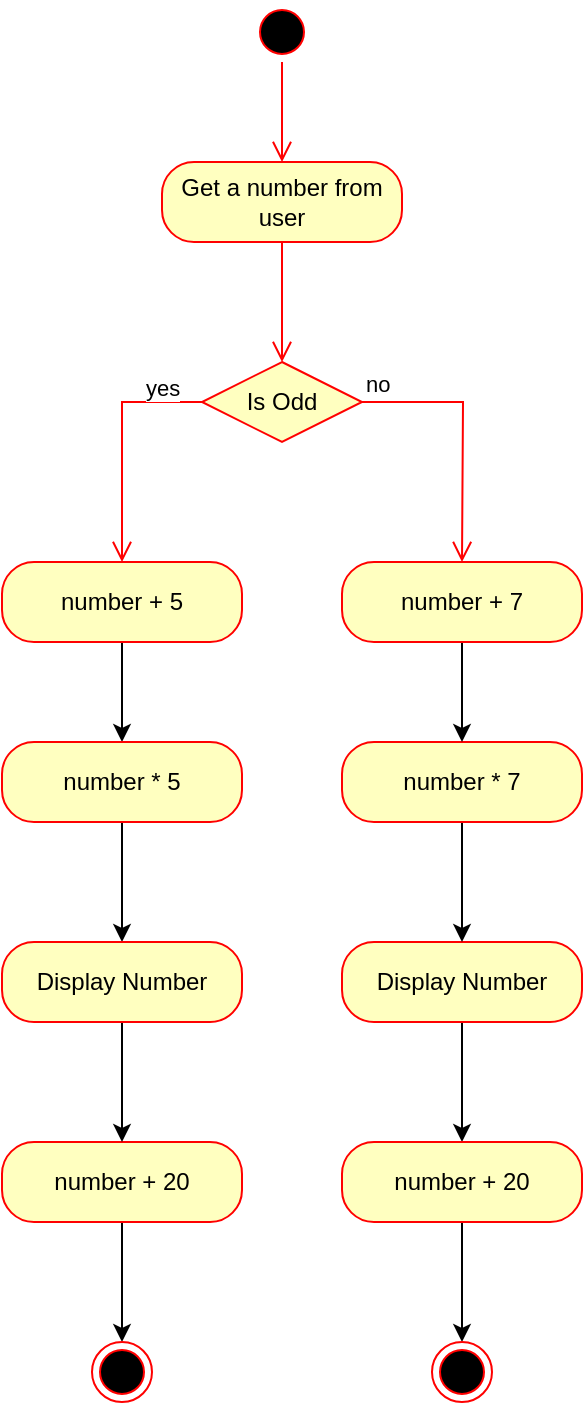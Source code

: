 <mxfile version="21.5.0" pages="3">
  <diagram id="lXVNMkklElYa1qJjn0L_" name="Page-2">
    <mxGraphModel dx="1274" dy="677" grid="1" gridSize="10" guides="1" tooltips="1" connect="1" arrows="1" fold="1" page="1" pageScale="1" pageWidth="850" pageHeight="1100" math="0" shadow="0">
      <root>
        <mxCell id="0" />
        <mxCell id="1" parent="0" />
        <mxCell id="rJ1ip1AXwFcZ1gjR7ADP-3" value="" style="ellipse;html=1;shape=startState;fillColor=#000000;strokeColor=#ff0000;" vertex="1" parent="1">
          <mxGeometry x="405" y="80" width="30" height="30" as="geometry" />
        </mxCell>
        <mxCell id="rJ1ip1AXwFcZ1gjR7ADP-4" value="" style="edgeStyle=orthogonalEdgeStyle;html=1;verticalAlign=bottom;endArrow=open;endSize=8;strokeColor=#ff0000;rounded=0;entryX=0.5;entryY=0;entryDx=0;entryDy=0;" edge="1" source="rJ1ip1AXwFcZ1gjR7ADP-3" parent="1" target="rJ1ip1AXwFcZ1gjR7ADP-5">
          <mxGeometry relative="1" as="geometry">
            <mxPoint x="450" y="100" as="targetPoint" />
            <Array as="points">
              <mxPoint x="420" y="150" />
              <mxPoint x="420" y="150" />
            </Array>
          </mxGeometry>
        </mxCell>
        <mxCell id="rJ1ip1AXwFcZ1gjR7ADP-5" value="Get a number from user" style="rounded=1;whiteSpace=wrap;html=1;arcSize=40;fontColor=#000000;fillColor=#ffffc0;strokeColor=#ff0000;" vertex="1" parent="1">
          <mxGeometry x="360" y="160" width="120" height="40" as="geometry" />
        </mxCell>
        <mxCell id="rJ1ip1AXwFcZ1gjR7ADP-6" value="" style="edgeStyle=orthogonalEdgeStyle;html=1;verticalAlign=bottom;endArrow=open;endSize=8;strokeColor=#ff0000;rounded=0;" edge="1" source="rJ1ip1AXwFcZ1gjR7ADP-5" parent="1" target="rJ1ip1AXwFcZ1gjR7ADP-7">
          <mxGeometry relative="1" as="geometry">
            <mxPoint x="420" y="240" as="targetPoint" />
          </mxGeometry>
        </mxCell>
        <mxCell id="rJ1ip1AXwFcZ1gjR7ADP-7" value="Is Odd" style="rhombus;whiteSpace=wrap;html=1;fontColor=#000000;fillColor=#ffffc0;strokeColor=#ff0000;" vertex="1" parent="1">
          <mxGeometry x="380" y="260" width="80" height="40" as="geometry" />
        </mxCell>
        <mxCell id="rJ1ip1AXwFcZ1gjR7ADP-8" value="no" style="edgeStyle=orthogonalEdgeStyle;html=1;align=left;verticalAlign=bottom;endArrow=open;endSize=8;strokeColor=#ff0000;rounded=0;" edge="1" source="rJ1ip1AXwFcZ1gjR7ADP-7" parent="1">
          <mxGeometry x="-1" relative="1" as="geometry">
            <mxPoint x="510" y="360" as="targetPoint" />
          </mxGeometry>
        </mxCell>
        <mxCell id="rJ1ip1AXwFcZ1gjR7ADP-9" value="yes" style="edgeStyle=orthogonalEdgeStyle;html=1;align=left;verticalAlign=top;endArrow=open;endSize=8;strokeColor=#ff0000;rounded=0;" edge="1" source="rJ1ip1AXwFcZ1gjR7ADP-7" parent="1">
          <mxGeometry x="-0.5" y="-20" relative="1" as="geometry">
            <mxPoint x="340" y="360" as="targetPoint" />
            <Array as="points">
              <mxPoint x="340" y="280" />
            </Array>
            <mxPoint as="offset" />
          </mxGeometry>
        </mxCell>
        <mxCell id="rJ1ip1AXwFcZ1gjR7ADP-38" value="" style="edgeStyle=orthogonalEdgeStyle;rounded=0;orthogonalLoop=1;jettySize=auto;html=1;" edge="1" parent="1" source="rJ1ip1AXwFcZ1gjR7ADP-10" target="rJ1ip1AXwFcZ1gjR7ADP-12">
          <mxGeometry relative="1" as="geometry" />
        </mxCell>
        <mxCell id="rJ1ip1AXwFcZ1gjR7ADP-10" value="number + 5" style="rounded=1;whiteSpace=wrap;html=1;arcSize=40;fontColor=#000000;fillColor=#ffffc0;strokeColor=#ff0000;" vertex="1" parent="1">
          <mxGeometry x="280" y="360" width="120" height="40" as="geometry" />
        </mxCell>
        <mxCell id="rJ1ip1AXwFcZ1gjR7ADP-39" value="" style="edgeStyle=orthogonalEdgeStyle;rounded=0;orthogonalLoop=1;jettySize=auto;html=1;" edge="1" parent="1" source="rJ1ip1AXwFcZ1gjR7ADP-12" target="rJ1ip1AXwFcZ1gjR7ADP-14">
          <mxGeometry relative="1" as="geometry" />
        </mxCell>
        <mxCell id="rJ1ip1AXwFcZ1gjR7ADP-12" value="number * 5" style="rounded=1;whiteSpace=wrap;html=1;arcSize=40;fontColor=#000000;fillColor=#ffffc0;strokeColor=#ff0000;" vertex="1" parent="1">
          <mxGeometry x="280" y="450" width="120" height="40" as="geometry" />
        </mxCell>
        <mxCell id="rJ1ip1AXwFcZ1gjR7ADP-51" value="" style="edgeStyle=orthogonalEdgeStyle;rounded=0;orthogonalLoop=1;jettySize=auto;html=1;" edge="1" parent="1" source="rJ1ip1AXwFcZ1gjR7ADP-16" target="rJ1ip1AXwFcZ1gjR7ADP-36">
          <mxGeometry relative="1" as="geometry" />
        </mxCell>
        <mxCell id="rJ1ip1AXwFcZ1gjR7ADP-16" value="number + 20" style="rounded=1;whiteSpace=wrap;html=1;arcSize=40;fontColor=#000000;fillColor=#ffffc0;strokeColor=#ff0000;" vertex="1" parent="1">
          <mxGeometry x="280" y="650" width="120" height="40" as="geometry" />
        </mxCell>
        <mxCell id="rJ1ip1AXwFcZ1gjR7ADP-43" value="" style="edgeStyle=orthogonalEdgeStyle;rounded=0;orthogonalLoop=1;jettySize=auto;html=1;" edge="1" parent="1" source="rJ1ip1AXwFcZ1gjR7ADP-27" target="rJ1ip1AXwFcZ1gjR7ADP-33">
          <mxGeometry relative="1" as="geometry" />
        </mxCell>
        <mxCell id="rJ1ip1AXwFcZ1gjR7ADP-27" value="Display Number " style="rounded=1;whiteSpace=wrap;html=1;arcSize=40;fontColor=#000000;fillColor=#ffffc0;strokeColor=#ff0000;" vertex="1" parent="1">
          <mxGeometry x="450" y="550" width="120" height="40" as="geometry" />
        </mxCell>
        <mxCell id="rJ1ip1AXwFcZ1gjR7ADP-42" value="" style="edgeStyle=orthogonalEdgeStyle;rounded=0;orthogonalLoop=1;jettySize=auto;html=1;" edge="1" parent="1" source="rJ1ip1AXwFcZ1gjR7ADP-29" target="rJ1ip1AXwFcZ1gjR7ADP-27">
          <mxGeometry relative="1" as="geometry" />
        </mxCell>
        <mxCell id="rJ1ip1AXwFcZ1gjR7ADP-29" value="number * 7" style="rounded=1;whiteSpace=wrap;html=1;arcSize=40;fontColor=#000000;fillColor=#ffffc0;strokeColor=#ff0000;" vertex="1" parent="1">
          <mxGeometry x="450" y="450" width="120" height="40" as="geometry" />
        </mxCell>
        <mxCell id="rJ1ip1AXwFcZ1gjR7ADP-41" value="" style="edgeStyle=orthogonalEdgeStyle;rounded=0;orthogonalLoop=1;jettySize=auto;html=1;" edge="1" parent="1" source="rJ1ip1AXwFcZ1gjR7ADP-31" target="rJ1ip1AXwFcZ1gjR7ADP-29">
          <mxGeometry relative="1" as="geometry" />
        </mxCell>
        <mxCell id="rJ1ip1AXwFcZ1gjR7ADP-31" value="number + 7" style="rounded=1;whiteSpace=wrap;html=1;arcSize=40;fontColor=#000000;fillColor=#ffffc0;strokeColor=#ff0000;" vertex="1" parent="1">
          <mxGeometry x="450" y="360" width="120" height="40" as="geometry" />
        </mxCell>
        <mxCell id="rJ1ip1AXwFcZ1gjR7ADP-52" value="" style="edgeStyle=orthogonalEdgeStyle;rounded=0;orthogonalLoop=1;jettySize=auto;html=1;" edge="1" parent="1" source="rJ1ip1AXwFcZ1gjR7ADP-33" target="rJ1ip1AXwFcZ1gjR7ADP-50">
          <mxGeometry relative="1" as="geometry" />
        </mxCell>
        <mxCell id="rJ1ip1AXwFcZ1gjR7ADP-33" value="number + 20" style="rounded=1;whiteSpace=wrap;html=1;arcSize=40;fontColor=#000000;fillColor=#ffffc0;strokeColor=#ff0000;" vertex="1" parent="1">
          <mxGeometry x="450" y="650" width="120" height="40" as="geometry" />
        </mxCell>
        <mxCell id="rJ1ip1AXwFcZ1gjR7ADP-40" value="" style="edgeStyle=orthogonalEdgeStyle;rounded=0;orthogonalLoop=1;jettySize=auto;html=1;" edge="1" parent="1" source="rJ1ip1AXwFcZ1gjR7ADP-14" target="rJ1ip1AXwFcZ1gjR7ADP-16">
          <mxGeometry relative="1" as="geometry" />
        </mxCell>
        <mxCell id="rJ1ip1AXwFcZ1gjR7ADP-14" value="Display Number " style="rounded=1;whiteSpace=wrap;html=1;arcSize=40;fontColor=#000000;fillColor=#ffffc0;strokeColor=#ff0000;" vertex="1" parent="1">
          <mxGeometry x="280" y="550" width="120" height="40" as="geometry" />
        </mxCell>
        <mxCell id="rJ1ip1AXwFcZ1gjR7ADP-36" value="" style="ellipse;html=1;shape=endState;fillColor=#000000;strokeColor=#ff0000;" vertex="1" parent="1">
          <mxGeometry x="325" y="750" width="30" height="30" as="geometry" />
        </mxCell>
        <mxCell id="rJ1ip1AXwFcZ1gjR7ADP-50" value="" style="ellipse;html=1;shape=endState;fillColor=#000000;strokeColor=#ff0000;" vertex="1" parent="1">
          <mxGeometry x="495" y="750" width="30" height="30" as="geometry" />
        </mxCell>
      </root>
    </mxGraphModel>
  </diagram>
  <diagram id="L3knT8BP30ZGt4Ct5Z5X" name="Page-3">
    <mxGraphModel dx="1274" dy="677" grid="1" gridSize="10" guides="1" tooltips="1" connect="1" arrows="1" fold="1" page="1" pageScale="1" pageWidth="850" pageHeight="1100" math="0" shadow="0">
      <root>
        <mxCell id="0" />
        <mxCell id="1" parent="0" />
        <mxCell id="oMeNW5K8frvR-J2eTh7L-1" value="" style="ellipse;html=1;shape=startState;fillColor=#000000;strokeColor=#ff0000;" vertex="1" parent="1">
          <mxGeometry x="410" y="340" width="30" height="30" as="geometry" />
        </mxCell>
        <mxCell id="oMeNW5K8frvR-J2eTh7L-2" value="" style="edgeStyle=orthogonalEdgeStyle;html=1;verticalAlign=bottom;endArrow=open;endSize=8;strokeColor=#ff0000;rounded=0;" edge="1" source="oMeNW5K8frvR-J2eTh7L-1" parent="1" target="oMeNW5K8frvR-J2eTh7L-3">
          <mxGeometry relative="1" as="geometry">
            <mxPoint x="425" y="430" as="targetPoint" />
          </mxGeometry>
        </mxCell>
        <mxCell id="oMeNW5K8frvR-J2eTh7L-8" value="" style="edgeStyle=orthogonalEdgeStyle;rounded=0;orthogonalLoop=1;jettySize=auto;html=1;" edge="1" parent="1" source="oMeNW5K8frvR-J2eTh7L-3" target="oMeNW5K8frvR-J2eTh7L-5">
          <mxGeometry relative="1" as="geometry" />
        </mxCell>
        <mxCell id="oMeNW5K8frvR-J2eTh7L-3" value="Create Order" style="rounded=1;whiteSpace=wrap;html=1;arcSize=40;fontColor=#000000;fillColor=#ffffc0;strokeColor=#ff0000;" vertex="1" parent="1">
          <mxGeometry x="365" y="430" width="120" height="40" as="geometry" />
        </mxCell>
        <mxCell id="oMeNW5K8frvR-J2eTh7L-5" value="&lt;div&gt;isPrimeMember&lt;/div&gt;&lt;div&gt;&lt;br&gt;&lt;/div&gt;" style="rhombus;whiteSpace=wrap;html=1;fontColor=#000000;fillColor=#ffffc0;strokeColor=#ff0000;" vertex="1" parent="1">
          <mxGeometry x="358" y="515" width="135" height="70" as="geometry" />
        </mxCell>
        <mxCell id="oMeNW5K8frvR-J2eTh7L-6" value="no" style="edgeStyle=orthogonalEdgeStyle;html=1;align=left;verticalAlign=bottom;endArrow=open;endSize=8;strokeColor=#ff0000;rounded=0;" edge="1" source="oMeNW5K8frvR-J2eTh7L-5" parent="1">
          <mxGeometry x="-1" relative="1" as="geometry">
            <mxPoint x="530" y="640" as="targetPoint" />
            <Array as="points">
              <mxPoint x="530" y="550" />
            </Array>
          </mxGeometry>
        </mxCell>
        <mxCell id="oMeNW5K8frvR-J2eTh7L-7" value="yes" style="edgeStyle=orthogonalEdgeStyle;html=1;align=left;verticalAlign=top;endArrow=open;endSize=8;strokeColor=#ff0000;rounded=0;" edge="1" source="oMeNW5K8frvR-J2eTh7L-5" parent="1">
          <mxGeometry x="-0.591" y="-30" relative="1" as="geometry">
            <mxPoint x="320" y="640" as="targetPoint" />
            <Array as="points">
              <mxPoint x="320" y="550" />
              <mxPoint x="320" y="590" />
            </Array>
            <mxPoint as="offset" />
          </mxGeometry>
        </mxCell>
        <mxCell id="oMeNW5K8frvR-J2eTh7L-33" value="" style="edgeStyle=orthogonalEdgeStyle;rounded=0;orthogonalLoop=1;jettySize=auto;html=1;" edge="1" parent="1" source="oMeNW5K8frvR-J2eTh7L-9" target="oMeNW5K8frvR-J2eTh7L-31">
          <mxGeometry relative="1" as="geometry" />
        </mxCell>
        <mxCell id="oMeNW5K8frvR-J2eTh7L-9" value="" style="shape=line;html=1;strokeWidth=6;strokeColor=#ff0000;" vertex="1" parent="1">
          <mxGeometry x="320" y="760" width="220" height="10" as="geometry" />
        </mxCell>
        <mxCell id="oMeNW5K8frvR-J2eTh7L-20" value="" style="edgeStyle=orthogonalEdgeStyle;rounded=0;orthogonalLoop=1;jettySize=auto;html=1;" edge="1" parent="1" source="oMeNW5K8frvR-J2eTh7L-11" target="oMeNW5K8frvR-J2eTh7L-9">
          <mxGeometry relative="1" as="geometry" />
        </mxCell>
        <mxCell id="oMeNW5K8frvR-J2eTh7L-11" value="Prime Dispatch" style="rounded=1;whiteSpace=wrap;html=1;arcSize=40;fontColor=#000000;fillColor=#ffffc0;strokeColor=#ff0000;" vertex="1" parent="1">
          <mxGeometry x="260" y="640" width="120" height="40" as="geometry" />
        </mxCell>
        <mxCell id="oMeNW5K8frvR-J2eTh7L-21" value="" style="edgeStyle=orthogonalEdgeStyle;rounded=0;orthogonalLoop=1;jettySize=auto;html=1;" edge="1" parent="1" source="oMeNW5K8frvR-J2eTh7L-16" target="oMeNW5K8frvR-J2eTh7L-9">
          <mxGeometry relative="1" as="geometry" />
        </mxCell>
        <mxCell id="oMeNW5K8frvR-J2eTh7L-16" value="Regular Dispatch" style="rounded=1;whiteSpace=wrap;html=1;arcSize=40;fontColor=#000000;fillColor=#ffffc0;strokeColor=#ff0000;" vertex="1" parent="1">
          <mxGeometry x="470" y="640" width="120" height="40" as="geometry" />
        </mxCell>
        <mxCell id="oMeNW5K8frvR-J2eTh7L-31" value="Generate Invoice" style="rounded=1;whiteSpace=wrap;html=1;arcSize=40;fontColor=#000000;fillColor=#ffffc0;strokeColor=#ff0000;" vertex="1" parent="1">
          <mxGeometry x="370" y="820" width="120" height="40" as="geometry" />
        </mxCell>
        <mxCell id="oMeNW5K8frvR-J2eTh7L-32" value="" style="edgeStyle=orthogonalEdgeStyle;html=1;verticalAlign=bottom;endArrow=open;endSize=8;strokeColor=#ff0000;rounded=0;" edge="1" source="oMeNW5K8frvR-J2eTh7L-31" parent="1">
          <mxGeometry relative="1" as="geometry">
            <mxPoint x="430" y="920" as="targetPoint" />
          </mxGeometry>
        </mxCell>
        <mxCell id="oMeNW5K8frvR-J2eTh7L-34" value="" style="ellipse;html=1;shape=endState;fillColor=#000000;strokeColor=#ff0000;" vertex="1" parent="1">
          <mxGeometry x="415" y="920" width="30" height="30" as="geometry" />
        </mxCell>
      </root>
    </mxGraphModel>
  </diagram>
  <diagram id="41VwiAR67gNY8cVeBF2E" name="Page-4">
    <mxGraphModel dx="1499" dy="796" grid="1" gridSize="10" guides="1" tooltips="1" connect="1" arrows="1" fold="1" page="1" pageScale="1" pageWidth="850" pageHeight="1100" math="0" shadow="0">
      <root>
        <mxCell id="0" />
        <mxCell id="1" parent="0" />
        <mxCell id="Jh90s6siLC83HZw3vAkv-33" value="" style="edgeStyle=orthogonalEdgeStyle;rounded=0;orthogonalLoop=1;jettySize=auto;html=1;" edge="1" parent="1" source="Jh90s6siLC83HZw3vAkv-1" target="Jh90s6siLC83HZw3vAkv-3">
          <mxGeometry relative="1" as="geometry" />
        </mxCell>
        <mxCell id="Jh90s6siLC83HZw3vAkv-1" value="" style="ellipse;html=1;shape=startState;fillColor=#000000;strokeColor=#ff0000;" vertex="1" parent="1">
          <mxGeometry x="405" y="280" width="30" height="30" as="geometry" />
        </mxCell>
        <mxCell id="Jh90s6siLC83HZw3vAkv-35" style="edgeStyle=orthogonalEdgeStyle;rounded=0;orthogonalLoop=1;jettySize=auto;html=1;" edge="1" parent="1" source="Jh90s6siLC83HZw3vAkv-3" target="Jh90s6siLC83HZw3vAkv-5">
          <mxGeometry relative="1" as="geometry" />
        </mxCell>
        <mxCell id="Jh90s6siLC83HZw3vAkv-3" value="User logs into the System" style="rounded=1;whiteSpace=wrap;html=1;arcSize=40;fontColor=#000000;fillColor=#ffffc0;strokeColor=#ff0000;" vertex="1" parent="1">
          <mxGeometry x="360" y="370" width="120" height="40" as="geometry" />
        </mxCell>
        <mxCell id="Jh90s6siLC83HZw3vAkv-23" style="edgeStyle=orthogonalEdgeStyle;rounded=0;orthogonalLoop=1;jettySize=auto;html=1;entryX=0.567;entryY=0.05;entryDx=0;entryDy=0;entryPerimeter=0;" edge="1" parent="1" source="Jh90s6siLC83HZw3vAkv-5" target="Jh90s6siLC83HZw3vAkv-7">
          <mxGeometry relative="1" as="geometry" />
        </mxCell>
        <mxCell id="Jh90s6siLC83HZw3vAkv-24" style="edgeStyle=orthogonalEdgeStyle;rounded=0;orthogonalLoop=1;jettySize=auto;html=1;entryX=0.5;entryY=0;entryDx=0;entryDy=0;" edge="1" parent="1" source="Jh90s6siLC83HZw3vAkv-5" target="Jh90s6siLC83HZw3vAkv-9">
          <mxGeometry relative="1" as="geometry" />
        </mxCell>
        <mxCell id="Jh90s6siLC83HZw3vAkv-5" value="" style="shape=line;html=1;strokeWidth=6;strokeColor=#ff0000;" vertex="1" parent="1">
          <mxGeometry x="320" y="470" width="200" height="10" as="geometry" />
        </mxCell>
        <mxCell id="Jh90s6siLC83HZw3vAkv-25" style="edgeStyle=orthogonalEdgeStyle;rounded=0;orthogonalLoop=1;jettySize=auto;html=1;" edge="1" parent="1" source="Jh90s6siLC83HZw3vAkv-7" target="Jh90s6siLC83HZw3vAkv-18">
          <mxGeometry relative="1" as="geometry" />
        </mxCell>
        <mxCell id="Jh90s6siLC83HZw3vAkv-7" value="Data Entry" style="rounded=1;whiteSpace=wrap;html=1;arcSize=40;fontColor=#000000;fillColor=#ffffc0;strokeColor=#ff0000;" vertex="1" parent="1">
          <mxGeometry x="290" y="520" width="120" height="40" as="geometry" />
        </mxCell>
        <mxCell id="Jh90s6siLC83HZw3vAkv-26" style="edgeStyle=orthogonalEdgeStyle;rounded=0;orthogonalLoop=1;jettySize=auto;html=1;" edge="1" parent="1" source="Jh90s6siLC83HZw3vAkv-9" target="Jh90s6siLC83HZw3vAkv-18">
          <mxGeometry relative="1" as="geometry" />
        </mxCell>
        <mxCell id="Jh90s6siLC83HZw3vAkv-9" value="Review and Approve data" style="rounded=1;whiteSpace=wrap;html=1;arcSize=40;fontColor=#000000;fillColor=#ffffc0;strokeColor=#ff0000;" vertex="1" parent="1">
          <mxGeometry x="440" y="520" width="120" height="40" as="geometry" />
        </mxCell>
        <mxCell id="Jh90s6siLC83HZw3vAkv-29" value="" style="edgeStyle=orthogonalEdgeStyle;rounded=0;orthogonalLoop=1;jettySize=auto;html=1;" edge="1" parent="1" source="Jh90s6siLC83HZw3vAkv-18" target="Jh90s6siLC83HZw3vAkv-27">
          <mxGeometry relative="1" as="geometry" />
        </mxCell>
        <mxCell id="Jh90s6siLC83HZw3vAkv-18" value="" style="shape=line;html=1;strokeWidth=6;strokeColor=#ff0000;" vertex="1" parent="1">
          <mxGeometry x="320" y="640" width="200" height="10" as="geometry" />
        </mxCell>
        <mxCell id="Jh90s6siLC83HZw3vAkv-32" value="" style="edgeStyle=orthogonalEdgeStyle;rounded=0;orthogonalLoop=1;jettySize=auto;html=1;" edge="1" parent="1" source="Jh90s6siLC83HZw3vAkv-27" target="Jh90s6siLC83HZw3vAkv-30">
          <mxGeometry relative="1" as="geometry" />
        </mxCell>
        <mxCell id="Jh90s6siLC83HZw3vAkv-27" value="Data Validation" style="rounded=1;whiteSpace=wrap;html=1;arcSize=40;fontColor=#000000;fillColor=#ffffc0;strokeColor=#ff0000;" vertex="1" parent="1">
          <mxGeometry x="360" y="700" width="120" height="40" as="geometry" />
        </mxCell>
        <mxCell id="Jh90s6siLC83HZw3vAkv-38" value="" style="edgeStyle=orthogonalEdgeStyle;rounded=0;orthogonalLoop=1;jettySize=auto;html=1;" edge="1" parent="1" source="Jh90s6siLC83HZw3vAkv-30" target="Jh90s6siLC83HZw3vAkv-36">
          <mxGeometry relative="1" as="geometry" />
        </mxCell>
        <mxCell id="Jh90s6siLC83HZw3vAkv-30" value="Process the data" style="rounded=1;whiteSpace=wrap;html=1;arcSize=40;fontColor=#000000;fillColor=#ffffc0;strokeColor=#ff0000;" vertex="1" parent="1">
          <mxGeometry x="360" y="800" width="120" height="40" as="geometry" />
        </mxCell>
        <mxCell id="Jh90s6siLC83HZw3vAkv-41" value="" style="edgeStyle=orthogonalEdgeStyle;rounded=0;orthogonalLoop=1;jettySize=auto;html=1;" edge="1" parent="1" source="Jh90s6siLC83HZw3vAkv-36" target="Jh90s6siLC83HZw3vAkv-39">
          <mxGeometry relative="1" as="geometry" />
        </mxCell>
        <mxCell id="Jh90s6siLC83HZw3vAkv-36" value="Generate Report" style="rounded=1;whiteSpace=wrap;html=1;arcSize=40;fontColor=#000000;fillColor=#ffffc0;strokeColor=#ff0000;" vertex="1" parent="1">
          <mxGeometry x="360" y="890" width="120" height="40" as="geometry" />
        </mxCell>
        <mxCell id="Jh90s6siLC83HZw3vAkv-43" value="" style="edgeStyle=orthogonalEdgeStyle;rounded=0;orthogonalLoop=1;jettySize=auto;html=1;" edge="1" parent="1" source="Jh90s6siLC83HZw3vAkv-39" target="Jh90s6siLC83HZw3vAkv-42">
          <mxGeometry relative="1" as="geometry" />
        </mxCell>
        <mxCell id="Jh90s6siLC83HZw3vAkv-39" value="Review Report" style="rounded=1;whiteSpace=wrap;html=1;arcSize=40;fontColor=#000000;fillColor=#ffffc0;strokeColor=#ff0000;" vertex="1" parent="1">
          <mxGeometry x="360" y="980" width="120" height="40" as="geometry" />
        </mxCell>
        <mxCell id="Jh90s6siLC83HZw3vAkv-42" value="" style="ellipse;html=1;shape=endState;fillColor=#000000;strokeColor=#ff0000;" vertex="1" parent="1">
          <mxGeometry x="405" y="1060" width="30" height="30" as="geometry" />
        </mxCell>
      </root>
    </mxGraphModel>
  </diagram>
</mxfile>

